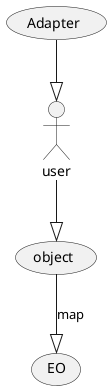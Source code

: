 @startuml
actor user
usecase object
usecase EO
user --|> (object)
(object) --|> (EO): map
(Adapter) --|> user
@enduml